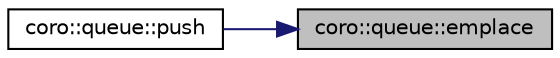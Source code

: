 digraph "coro::queue::emplace"
{
 // LATEX_PDF_SIZE
  edge [fontname="Helvetica",fontsize="10",labelfontname="Helvetica",labelfontsize="10"];
  node [fontname="Helvetica",fontsize="10",shape=record];
  rankdir="RL";
  Node1 [label="coro::queue::emplace",height=0.2,width=0.4,color="black", fillcolor="grey75", style="filled", fontcolor="black",tooltip="Push the item to the queue (emplace)"];
  Node1 -> Node2 [dir="back",color="midnightblue",fontsize="10",style="solid",fontname="Helvetica"];
  Node2 [label="coro::queue::push",height=0.2,width=0.4,color="black", fillcolor="white", style="filled",URL="$classcoro_1_1queue_aaaa998133432260dedd5adaded8511a2.html#aaaa998133432260dedd5adaded8511a2",tooltip="Push item to the queue."];
}
